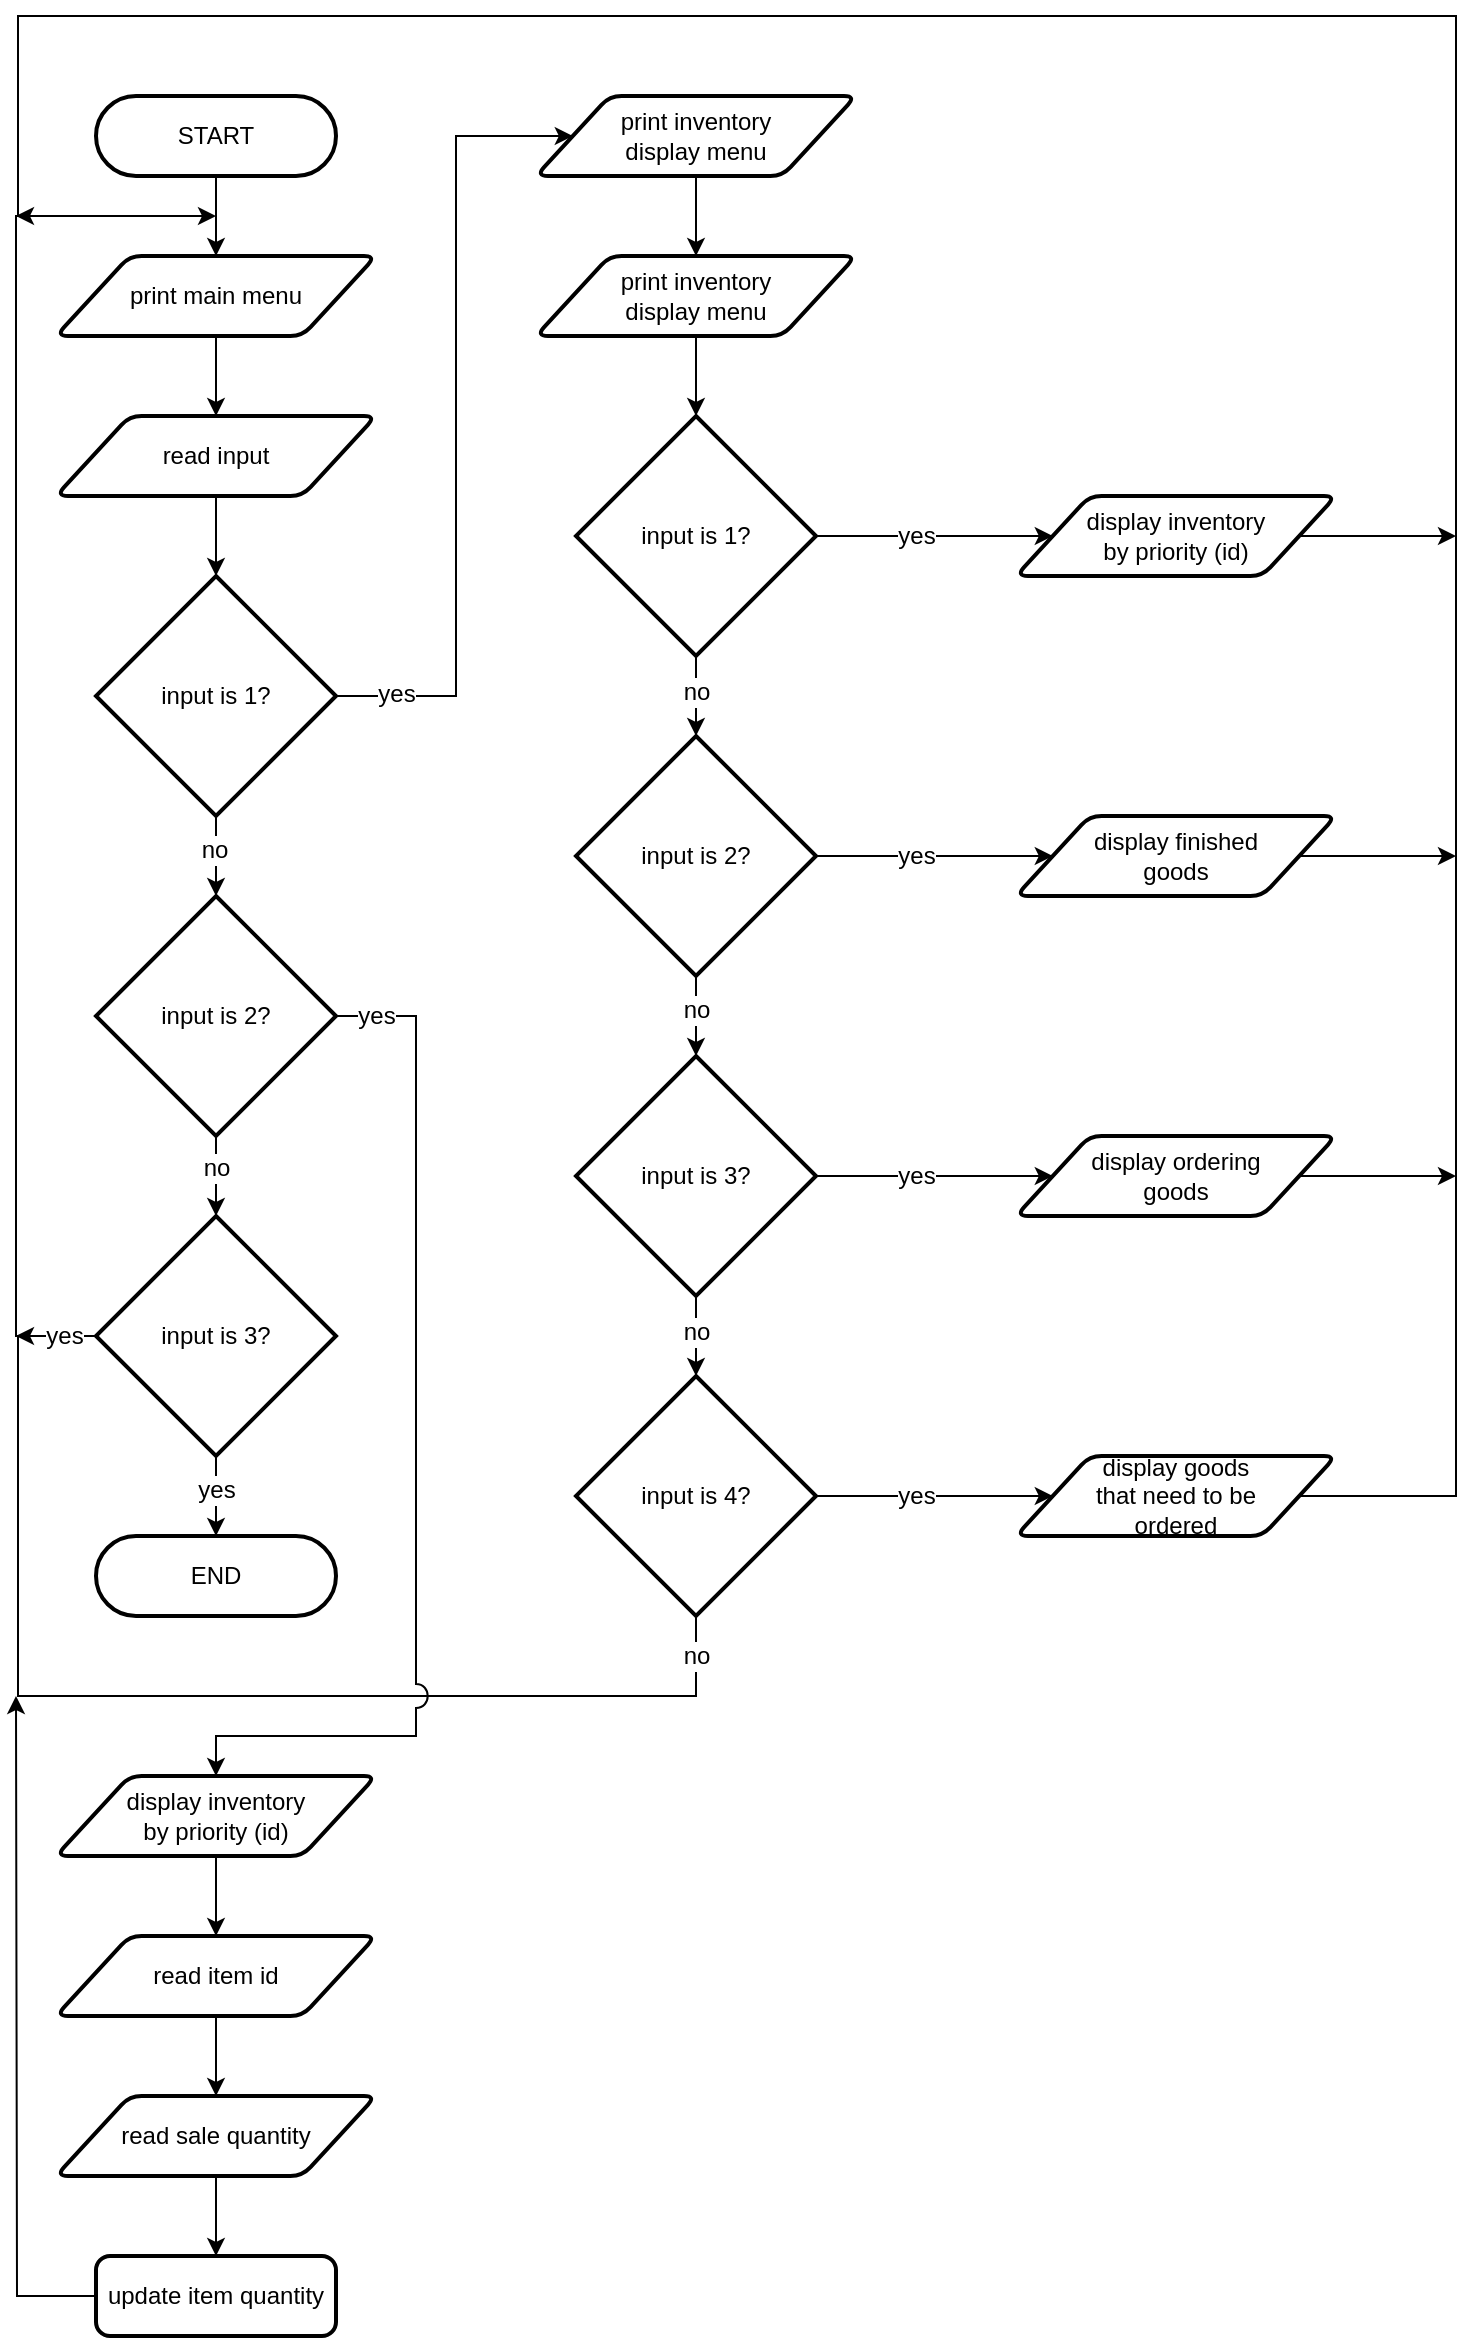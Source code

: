 <mxfile version="21.6.6" type="device">
  <diagram name="Page-1" id="PY2M9GYCqYlyKJx1E7Tt">
    <mxGraphModel dx="2206" dy="1212" grid="1" gridSize="10" guides="1" tooltips="1" connect="1" arrows="1" fold="1" page="0" pageScale="1" pageWidth="850" pageHeight="1100" math="0" shadow="0">
      <root>
        <mxCell id="0" />
        <mxCell id="1" parent="0" />
        <mxCell id="WAfRJhl1cSiEHKuEGv_O-5" value="" style="edgeStyle=orthogonalEdgeStyle;rounded=0;orthogonalLoop=1;jettySize=auto;html=1;" edge="1" parent="1" source="WAfRJhl1cSiEHKuEGv_O-2" target="WAfRJhl1cSiEHKuEGv_O-3">
          <mxGeometry relative="1" as="geometry" />
        </mxCell>
        <mxCell id="WAfRJhl1cSiEHKuEGv_O-2" value="START" style="html=1;dashed=0;whiteSpace=wrap;shape=mxgraph.dfd.start;strokeWidth=2;" vertex="1" parent="1">
          <mxGeometry x="280" y="160" width="120" height="40" as="geometry" />
        </mxCell>
        <mxCell id="WAfRJhl1cSiEHKuEGv_O-6" value="" style="edgeStyle=orthogonalEdgeStyle;rounded=0;orthogonalLoop=1;jettySize=auto;html=1;" edge="1" parent="1" source="WAfRJhl1cSiEHKuEGv_O-3" target="WAfRJhl1cSiEHKuEGv_O-4">
          <mxGeometry relative="1" as="geometry" />
        </mxCell>
        <mxCell id="WAfRJhl1cSiEHKuEGv_O-3" value="print main menu" style="shape=parallelogram;html=1;strokeWidth=2;perimeter=parallelogramPerimeter;whiteSpace=wrap;rounded=1;arcSize=12;size=0.23;" vertex="1" parent="1">
          <mxGeometry x="260" y="240" width="160" height="40" as="geometry" />
        </mxCell>
        <mxCell id="WAfRJhl1cSiEHKuEGv_O-11" value="" style="edgeStyle=orthogonalEdgeStyle;rounded=0;orthogonalLoop=1;jettySize=auto;html=1;" edge="1" parent="1" source="WAfRJhl1cSiEHKuEGv_O-4" target="WAfRJhl1cSiEHKuEGv_O-7">
          <mxGeometry relative="1" as="geometry" />
        </mxCell>
        <mxCell id="WAfRJhl1cSiEHKuEGv_O-4" value="read input" style="shape=parallelogram;html=1;strokeWidth=2;perimeter=parallelogramPerimeter;whiteSpace=wrap;rounded=1;arcSize=12;size=0.23;" vertex="1" parent="1">
          <mxGeometry x="260" y="320" width="160" height="40" as="geometry" />
        </mxCell>
        <mxCell id="WAfRJhl1cSiEHKuEGv_O-9" value="" style="edgeStyle=orthogonalEdgeStyle;rounded=0;orthogonalLoop=1;jettySize=auto;html=1;" edge="1" parent="1" source="WAfRJhl1cSiEHKuEGv_O-7" target="WAfRJhl1cSiEHKuEGv_O-8">
          <mxGeometry relative="1" as="geometry" />
        </mxCell>
        <mxCell id="WAfRJhl1cSiEHKuEGv_O-10" value="no" style="edgeLabel;html=1;align=center;verticalAlign=middle;resizable=0;points=[];fontSize=12;" vertex="1" connectable="0" parent="WAfRJhl1cSiEHKuEGv_O-9">
          <mxGeometry x="-0.142" y="-2" relative="1" as="geometry">
            <mxPoint x="1" as="offset" />
          </mxGeometry>
        </mxCell>
        <mxCell id="WAfRJhl1cSiEHKuEGv_O-21" style="edgeStyle=orthogonalEdgeStyle;rounded=0;orthogonalLoop=1;jettySize=auto;html=1;exitX=1;exitY=0.5;exitDx=0;exitDy=0;exitPerimeter=0;entryX=0;entryY=0.5;entryDx=0;entryDy=0;" edge="1" parent="1" source="WAfRJhl1cSiEHKuEGv_O-7" target="WAfRJhl1cSiEHKuEGv_O-20">
          <mxGeometry relative="1" as="geometry">
            <Array as="points">
              <mxPoint x="460" y="460" />
              <mxPoint x="460" y="180" />
            </Array>
          </mxGeometry>
        </mxCell>
        <mxCell id="WAfRJhl1cSiEHKuEGv_O-22" value="yes" style="edgeLabel;html=1;align=center;verticalAlign=middle;resizable=0;points=[];fontSize=12;" vertex="1" connectable="0" parent="WAfRJhl1cSiEHKuEGv_O-21">
          <mxGeometry x="-0.851" y="2" relative="1" as="geometry">
            <mxPoint y="1" as="offset" />
          </mxGeometry>
        </mxCell>
        <mxCell id="WAfRJhl1cSiEHKuEGv_O-7" value="input is 1?" style="strokeWidth=2;html=1;shape=mxgraph.flowchart.decision;whiteSpace=wrap;" vertex="1" parent="1">
          <mxGeometry x="280" y="400" width="120" height="120" as="geometry" />
        </mxCell>
        <mxCell id="WAfRJhl1cSiEHKuEGv_O-13" value="" style="edgeStyle=orthogonalEdgeStyle;rounded=0;orthogonalLoop=1;jettySize=auto;html=1;" edge="1" parent="1" source="WAfRJhl1cSiEHKuEGv_O-8" target="WAfRJhl1cSiEHKuEGv_O-12">
          <mxGeometry relative="1" as="geometry" />
        </mxCell>
        <mxCell id="WAfRJhl1cSiEHKuEGv_O-14" value="no" style="edgeLabel;html=1;align=center;verticalAlign=middle;resizable=0;points=[];fontSize=12;" vertex="1" connectable="0" parent="WAfRJhl1cSiEHKuEGv_O-13">
          <mxGeometry x="-0.226" y="-1" relative="1" as="geometry">
            <mxPoint x="1" as="offset" />
          </mxGeometry>
        </mxCell>
        <mxCell id="WAfRJhl1cSiEHKuEGv_O-8" value="input is 2?" style="strokeWidth=2;html=1;shape=mxgraph.flowchart.decision;whiteSpace=wrap;" vertex="1" parent="1">
          <mxGeometry x="280" y="560" width="120" height="120" as="geometry" />
        </mxCell>
        <mxCell id="WAfRJhl1cSiEHKuEGv_O-16" value="" style="edgeStyle=orthogonalEdgeStyle;rounded=0;orthogonalLoop=1;jettySize=auto;html=1;" edge="1" parent="1" source="WAfRJhl1cSiEHKuEGv_O-12" target="WAfRJhl1cSiEHKuEGv_O-15">
          <mxGeometry relative="1" as="geometry" />
        </mxCell>
        <mxCell id="WAfRJhl1cSiEHKuEGv_O-17" value="yes" style="edgeLabel;html=1;align=center;verticalAlign=middle;resizable=0;points=[];fontSize=12;" vertex="1" connectable="0" parent="WAfRJhl1cSiEHKuEGv_O-16">
          <mxGeometry x="-0.139" relative="1" as="geometry">
            <mxPoint as="offset" />
          </mxGeometry>
        </mxCell>
        <mxCell id="WAfRJhl1cSiEHKuEGv_O-18" style="edgeStyle=orthogonalEdgeStyle;rounded=0;orthogonalLoop=1;jettySize=auto;html=1;exitX=0;exitY=0.5;exitDx=0;exitDy=0;exitPerimeter=0;" edge="1" parent="1" source="WAfRJhl1cSiEHKuEGv_O-12">
          <mxGeometry relative="1" as="geometry">
            <mxPoint x="340" y="220" as="targetPoint" />
            <Array as="points">
              <mxPoint x="240" y="780" />
              <mxPoint x="240" y="220" />
            </Array>
          </mxGeometry>
        </mxCell>
        <mxCell id="WAfRJhl1cSiEHKuEGv_O-19" value="yes" style="edgeLabel;html=1;align=center;verticalAlign=middle;resizable=0;points=[];fontSize=12;" vertex="1" connectable="0" parent="WAfRJhl1cSiEHKuEGv_O-18">
          <mxGeometry x="-0.953" relative="1" as="geometry">
            <mxPoint as="offset" />
          </mxGeometry>
        </mxCell>
        <mxCell id="WAfRJhl1cSiEHKuEGv_O-12" value="input is 3?" style="strokeWidth=2;html=1;shape=mxgraph.flowchart.decision;whiteSpace=wrap;" vertex="1" parent="1">
          <mxGeometry x="280" y="720" width="120" height="120" as="geometry" />
        </mxCell>
        <mxCell id="WAfRJhl1cSiEHKuEGv_O-15" value="END" style="html=1;dashed=0;whiteSpace=wrap;shape=mxgraph.dfd.start;strokeWidth=2;" vertex="1" parent="1">
          <mxGeometry x="280" y="880" width="120" height="40" as="geometry" />
        </mxCell>
        <mxCell id="WAfRJhl1cSiEHKuEGv_O-24" value="" style="edgeStyle=orthogonalEdgeStyle;rounded=0;orthogonalLoop=1;jettySize=auto;html=1;" edge="1" parent="1" source="WAfRJhl1cSiEHKuEGv_O-20" target="WAfRJhl1cSiEHKuEGv_O-23">
          <mxGeometry relative="1" as="geometry" />
        </mxCell>
        <mxCell id="WAfRJhl1cSiEHKuEGv_O-20" value="print inventory &lt;br&gt;display menu" style="shape=parallelogram;html=1;strokeWidth=2;perimeter=parallelogramPerimeter;whiteSpace=wrap;rounded=1;arcSize=12;size=0.23;" vertex="1" parent="1">
          <mxGeometry x="500" y="160" width="160" height="40" as="geometry" />
        </mxCell>
        <mxCell id="WAfRJhl1cSiEHKuEGv_O-26" value="" style="edgeStyle=orthogonalEdgeStyle;rounded=0;orthogonalLoop=1;jettySize=auto;html=1;" edge="1" parent="1" source="WAfRJhl1cSiEHKuEGv_O-23" target="WAfRJhl1cSiEHKuEGv_O-25">
          <mxGeometry relative="1" as="geometry" />
        </mxCell>
        <mxCell id="WAfRJhl1cSiEHKuEGv_O-23" value="print inventory &lt;br&gt;display menu" style="shape=parallelogram;html=1;strokeWidth=2;perimeter=parallelogramPerimeter;whiteSpace=wrap;rounded=1;arcSize=12;size=0.23;" vertex="1" parent="1">
          <mxGeometry x="500" y="240" width="160" height="40" as="geometry" />
        </mxCell>
        <mxCell id="WAfRJhl1cSiEHKuEGv_O-31" value="" style="edgeStyle=orthogonalEdgeStyle;rounded=0;orthogonalLoop=1;jettySize=auto;html=1;" edge="1" parent="1" source="WAfRJhl1cSiEHKuEGv_O-25" target="WAfRJhl1cSiEHKuEGv_O-28">
          <mxGeometry relative="1" as="geometry" />
        </mxCell>
        <mxCell id="WAfRJhl1cSiEHKuEGv_O-32" value="no" style="edgeLabel;html=1;align=center;verticalAlign=middle;resizable=0;points=[];fontSize=12;" vertex="1" connectable="0" parent="WAfRJhl1cSiEHKuEGv_O-31">
          <mxGeometry x="-0.126" y="1" relative="1" as="geometry">
            <mxPoint x="-1" as="offset" />
          </mxGeometry>
        </mxCell>
        <mxCell id="WAfRJhl1cSiEHKuEGv_O-40" value="" style="edgeStyle=orthogonalEdgeStyle;rounded=0;orthogonalLoop=1;jettySize=auto;html=1;entryX=0;entryY=0.5;entryDx=0;entryDy=0;" edge="1" parent="1" source="WAfRJhl1cSiEHKuEGv_O-25" target="WAfRJhl1cSiEHKuEGv_O-39">
          <mxGeometry relative="1" as="geometry">
            <mxPoint x="700" y="350" as="targetPoint" />
          </mxGeometry>
        </mxCell>
        <mxCell id="WAfRJhl1cSiEHKuEGv_O-41" value="yes" style="edgeLabel;html=1;align=center;verticalAlign=middle;resizable=0;points=[];fontSize=12;" vertex="1" connectable="0" parent="WAfRJhl1cSiEHKuEGv_O-40">
          <mxGeometry x="-0.158" y="-1" relative="1" as="geometry">
            <mxPoint y="-1" as="offset" />
          </mxGeometry>
        </mxCell>
        <mxCell id="WAfRJhl1cSiEHKuEGv_O-25" value="input is 1?" style="strokeWidth=2;html=1;shape=mxgraph.flowchart.decision;whiteSpace=wrap;" vertex="1" parent="1">
          <mxGeometry x="520" y="320" width="120" height="120" as="geometry" />
        </mxCell>
        <mxCell id="WAfRJhl1cSiEHKuEGv_O-33" value="" style="edgeStyle=orthogonalEdgeStyle;rounded=0;orthogonalLoop=1;jettySize=auto;html=1;" edge="1" parent="1" source="WAfRJhl1cSiEHKuEGv_O-28" target="WAfRJhl1cSiEHKuEGv_O-29">
          <mxGeometry relative="1" as="geometry" />
        </mxCell>
        <mxCell id="WAfRJhl1cSiEHKuEGv_O-34" value="no" style="edgeLabel;html=1;align=center;verticalAlign=middle;resizable=0;points=[];fontSize=12;" vertex="1" connectable="0" parent="WAfRJhl1cSiEHKuEGv_O-33">
          <mxGeometry x="-0.143" relative="1" as="geometry">
            <mxPoint as="offset" />
          </mxGeometry>
        </mxCell>
        <mxCell id="WAfRJhl1cSiEHKuEGv_O-28" value="input is 2?" style="strokeWidth=2;html=1;shape=mxgraph.flowchart.decision;whiteSpace=wrap;" vertex="1" parent="1">
          <mxGeometry x="520" y="480" width="120" height="120" as="geometry" />
        </mxCell>
        <mxCell id="WAfRJhl1cSiEHKuEGv_O-35" value="" style="edgeStyle=orthogonalEdgeStyle;rounded=0;orthogonalLoop=1;jettySize=auto;html=1;" edge="1" parent="1" source="WAfRJhl1cSiEHKuEGv_O-29" target="WAfRJhl1cSiEHKuEGv_O-30">
          <mxGeometry relative="1" as="geometry" />
        </mxCell>
        <mxCell id="WAfRJhl1cSiEHKuEGv_O-36" value="no" style="edgeLabel;html=1;align=center;verticalAlign=middle;resizable=0;points=[];fontSize=12;" vertex="1" connectable="0" parent="WAfRJhl1cSiEHKuEGv_O-35">
          <mxGeometry x="-0.102" relative="1" as="geometry">
            <mxPoint as="offset" />
          </mxGeometry>
        </mxCell>
        <mxCell id="WAfRJhl1cSiEHKuEGv_O-29" value="input is 3?" style="strokeWidth=2;html=1;shape=mxgraph.flowchart.decision;whiteSpace=wrap;" vertex="1" parent="1">
          <mxGeometry x="520" y="640" width="120" height="120" as="geometry" />
        </mxCell>
        <mxCell id="WAfRJhl1cSiEHKuEGv_O-37" style="edgeStyle=orthogonalEdgeStyle;rounded=0;orthogonalLoop=1;jettySize=auto;html=1;exitX=0.5;exitY=1;exitDx=0;exitDy=0;exitPerimeter=0;" edge="1" parent="1" source="WAfRJhl1cSiEHKuEGv_O-30">
          <mxGeometry relative="1" as="geometry">
            <mxPoint x="240" y="780" as="targetPoint" />
            <Array as="points">
              <mxPoint x="580" y="960" />
              <mxPoint x="241" y="960" />
              <mxPoint x="241" y="780" />
            </Array>
          </mxGeometry>
        </mxCell>
        <mxCell id="WAfRJhl1cSiEHKuEGv_O-38" value="no" style="edgeLabel;html=1;align=center;verticalAlign=middle;resizable=0;points=[];fontSize=12;" vertex="1" connectable="0" parent="WAfRJhl1cSiEHKuEGv_O-37">
          <mxGeometry x="-0.928" relative="1" as="geometry">
            <mxPoint as="offset" />
          </mxGeometry>
        </mxCell>
        <mxCell id="WAfRJhl1cSiEHKuEGv_O-30" value="input is 4?" style="strokeWidth=2;html=1;shape=mxgraph.flowchart.decision;whiteSpace=wrap;" vertex="1" parent="1">
          <mxGeometry x="520" y="800" width="120" height="120" as="geometry" />
        </mxCell>
        <mxCell id="WAfRJhl1cSiEHKuEGv_O-52" style="edgeStyle=orthogonalEdgeStyle;rounded=0;orthogonalLoop=1;jettySize=auto;html=1;exitX=1;exitY=0.5;exitDx=0;exitDy=0;" edge="1" parent="1" source="WAfRJhl1cSiEHKuEGv_O-39">
          <mxGeometry relative="1" as="geometry">
            <mxPoint x="960" y="380" as="targetPoint" />
            <Array as="points">
              <mxPoint x="930" y="380" />
              <mxPoint x="930" y="380" />
            </Array>
          </mxGeometry>
        </mxCell>
        <mxCell id="WAfRJhl1cSiEHKuEGv_O-39" value="display inventory&lt;br&gt;by priority (id)" style="shape=parallelogram;html=1;strokeWidth=2;perimeter=parallelogramPerimeter;whiteSpace=wrap;rounded=1;arcSize=12;size=0.23;" vertex="1" parent="1">
          <mxGeometry x="740" y="360" width="160" height="40" as="geometry" />
        </mxCell>
        <mxCell id="WAfRJhl1cSiEHKuEGv_O-42" value="" style="edgeStyle=orthogonalEdgeStyle;rounded=0;orthogonalLoop=1;jettySize=auto;html=1;entryX=0;entryY=0.5;entryDx=0;entryDy=0;exitX=1;exitY=0.5;exitDx=0;exitDy=0;exitPerimeter=0;" edge="1" parent="1" target="WAfRJhl1cSiEHKuEGv_O-44" source="WAfRJhl1cSiEHKuEGv_O-28">
          <mxGeometry relative="1" as="geometry">
            <mxPoint x="680" y="540" as="sourcePoint" />
            <mxPoint x="740" y="510" as="targetPoint" />
          </mxGeometry>
        </mxCell>
        <mxCell id="WAfRJhl1cSiEHKuEGv_O-43" value="yes" style="edgeLabel;html=1;align=center;verticalAlign=middle;resizable=0;points=[];fontSize=12;" vertex="1" connectable="0" parent="WAfRJhl1cSiEHKuEGv_O-42">
          <mxGeometry x="-0.158" y="-1" relative="1" as="geometry">
            <mxPoint y="-1" as="offset" />
          </mxGeometry>
        </mxCell>
        <mxCell id="WAfRJhl1cSiEHKuEGv_O-53" style="edgeStyle=orthogonalEdgeStyle;rounded=0;orthogonalLoop=1;jettySize=auto;html=1;exitX=1;exitY=0.5;exitDx=0;exitDy=0;" edge="1" parent="1" source="WAfRJhl1cSiEHKuEGv_O-44">
          <mxGeometry relative="1" as="geometry">
            <mxPoint x="960" y="540" as="targetPoint" />
          </mxGeometry>
        </mxCell>
        <mxCell id="WAfRJhl1cSiEHKuEGv_O-44" value="display finished&lt;br&gt;goods" style="shape=parallelogram;html=1;strokeWidth=2;perimeter=parallelogramPerimeter;whiteSpace=wrap;rounded=1;arcSize=12;size=0.23;" vertex="1" parent="1">
          <mxGeometry x="740" y="520" width="160" height="40" as="geometry" />
        </mxCell>
        <mxCell id="WAfRJhl1cSiEHKuEGv_O-45" value="" style="edgeStyle=orthogonalEdgeStyle;rounded=0;orthogonalLoop=1;jettySize=auto;html=1;exitX=1;exitY=0.5;exitDx=0;exitDy=0;exitPerimeter=0;" edge="1" parent="1" target="WAfRJhl1cSiEHKuEGv_O-47" source="WAfRJhl1cSiEHKuEGv_O-29">
          <mxGeometry relative="1" as="geometry">
            <mxPoint x="660" y="680" as="sourcePoint" />
          </mxGeometry>
        </mxCell>
        <mxCell id="WAfRJhl1cSiEHKuEGv_O-46" value="yes" style="edgeLabel;html=1;align=center;verticalAlign=middle;resizable=0;points=[];fontSize=12;" vertex="1" connectable="0" parent="WAfRJhl1cSiEHKuEGv_O-45">
          <mxGeometry x="-0.158" y="-1" relative="1" as="geometry">
            <mxPoint y="-1" as="offset" />
          </mxGeometry>
        </mxCell>
        <mxCell id="WAfRJhl1cSiEHKuEGv_O-54" style="edgeStyle=orthogonalEdgeStyle;rounded=0;orthogonalLoop=1;jettySize=auto;html=1;exitX=1;exitY=0.5;exitDx=0;exitDy=0;" edge="1" parent="1" source="WAfRJhl1cSiEHKuEGv_O-47">
          <mxGeometry relative="1" as="geometry">
            <mxPoint x="960" y="700" as="targetPoint" />
            <Array as="points">
              <mxPoint x="881" y="700" />
            </Array>
          </mxGeometry>
        </mxCell>
        <mxCell id="WAfRJhl1cSiEHKuEGv_O-47" value="display ordering&lt;br&gt;goods" style="shape=parallelogram;html=1;strokeWidth=2;perimeter=parallelogramPerimeter;whiteSpace=wrap;rounded=1;arcSize=12;size=0.23;" vertex="1" parent="1">
          <mxGeometry x="740" y="680" width="160" height="40" as="geometry" />
        </mxCell>
        <mxCell id="WAfRJhl1cSiEHKuEGv_O-49" value="" style="edgeStyle=orthogonalEdgeStyle;rounded=0;orthogonalLoop=1;jettySize=auto;html=1;exitX=1;exitY=0.5;exitDx=0;exitDy=0;exitPerimeter=0;" edge="1" parent="1" target="WAfRJhl1cSiEHKuEGv_O-51" source="WAfRJhl1cSiEHKuEGv_O-30">
          <mxGeometry relative="1" as="geometry">
            <mxPoint x="650" y="880" as="sourcePoint" />
          </mxGeometry>
        </mxCell>
        <mxCell id="WAfRJhl1cSiEHKuEGv_O-50" value="yes" style="edgeLabel;html=1;align=center;verticalAlign=middle;resizable=0;points=[];fontSize=12;" vertex="1" connectable="0" parent="WAfRJhl1cSiEHKuEGv_O-49">
          <mxGeometry x="-0.158" y="-1" relative="1" as="geometry">
            <mxPoint y="-1" as="offset" />
          </mxGeometry>
        </mxCell>
        <mxCell id="WAfRJhl1cSiEHKuEGv_O-55" style="edgeStyle=orthogonalEdgeStyle;rounded=0;orthogonalLoop=1;jettySize=auto;html=1;exitX=1;exitY=0.5;exitDx=0;exitDy=0;" edge="1" parent="1" source="WAfRJhl1cSiEHKuEGv_O-51">
          <mxGeometry relative="1" as="geometry">
            <mxPoint x="240" y="220" as="targetPoint" />
            <Array as="points">
              <mxPoint x="960" y="860" />
              <mxPoint x="960" y="120" />
              <mxPoint x="241" y="120" />
              <mxPoint x="241" y="220" />
            </Array>
          </mxGeometry>
        </mxCell>
        <mxCell id="WAfRJhl1cSiEHKuEGv_O-51" value="display goods &lt;br&gt;that need to be&lt;br&gt;ordered" style="shape=parallelogram;html=1;strokeWidth=2;perimeter=parallelogramPerimeter;whiteSpace=wrap;rounded=1;arcSize=12;size=0.23;" vertex="1" parent="1">
          <mxGeometry x="740" y="840" width="160" height="40" as="geometry" />
        </mxCell>
        <mxCell id="WAfRJhl1cSiEHKuEGv_O-62" value="" style="edgeStyle=orthogonalEdgeStyle;rounded=0;orthogonalLoop=1;jettySize=auto;html=1;" edge="1" parent="1" source="WAfRJhl1cSiEHKuEGv_O-57" target="WAfRJhl1cSiEHKuEGv_O-60">
          <mxGeometry relative="1" as="geometry" />
        </mxCell>
        <mxCell id="WAfRJhl1cSiEHKuEGv_O-57" value="display inventory&lt;br&gt;by priority (id)" style="shape=parallelogram;html=1;strokeWidth=2;perimeter=parallelogramPerimeter;whiteSpace=wrap;rounded=1;arcSize=12;size=0.23;" vertex="1" parent="1">
          <mxGeometry x="260" y="1000" width="160" height="40" as="geometry" />
        </mxCell>
        <mxCell id="WAfRJhl1cSiEHKuEGv_O-58" style="edgeStyle=orthogonalEdgeStyle;rounded=0;orthogonalLoop=1;jettySize=auto;html=1;exitX=1;exitY=0.5;exitDx=0;exitDy=0;exitPerimeter=0;entryX=0.5;entryY=0;entryDx=0;entryDy=0;jumpStyle=arc;jumpSize=12;" edge="1" parent="1" source="WAfRJhl1cSiEHKuEGv_O-8" target="WAfRJhl1cSiEHKuEGv_O-57">
          <mxGeometry relative="1" as="geometry">
            <Array as="points">
              <mxPoint x="440" y="620" />
              <mxPoint x="440" y="980" />
              <mxPoint x="340" y="980" />
            </Array>
          </mxGeometry>
        </mxCell>
        <mxCell id="WAfRJhl1cSiEHKuEGv_O-59" value="yes" style="edgeLabel;html=1;align=center;verticalAlign=middle;resizable=0;points=[];fontSize=12;" vertex="1" connectable="0" parent="WAfRJhl1cSiEHKuEGv_O-58">
          <mxGeometry x="-0.925" y="3" relative="1" as="geometry">
            <mxPoint y="3" as="offset" />
          </mxGeometry>
        </mxCell>
        <mxCell id="WAfRJhl1cSiEHKuEGv_O-63" value="" style="edgeStyle=orthogonalEdgeStyle;rounded=0;orthogonalLoop=1;jettySize=auto;html=1;" edge="1" parent="1" source="WAfRJhl1cSiEHKuEGv_O-60" target="WAfRJhl1cSiEHKuEGv_O-61">
          <mxGeometry relative="1" as="geometry" />
        </mxCell>
        <mxCell id="WAfRJhl1cSiEHKuEGv_O-60" value="read item id" style="shape=parallelogram;html=1;strokeWidth=2;perimeter=parallelogramPerimeter;whiteSpace=wrap;rounded=1;arcSize=12;size=0.23;" vertex="1" parent="1">
          <mxGeometry x="260" y="1080" width="160" height="40" as="geometry" />
        </mxCell>
        <mxCell id="WAfRJhl1cSiEHKuEGv_O-65" value="" style="edgeStyle=orthogonalEdgeStyle;rounded=0;orthogonalLoop=1;jettySize=auto;html=1;" edge="1" parent="1" source="WAfRJhl1cSiEHKuEGv_O-61" target="WAfRJhl1cSiEHKuEGv_O-64">
          <mxGeometry relative="1" as="geometry" />
        </mxCell>
        <mxCell id="WAfRJhl1cSiEHKuEGv_O-61" value="read sale quantity" style="shape=parallelogram;html=1;strokeWidth=2;perimeter=parallelogramPerimeter;whiteSpace=wrap;rounded=1;arcSize=12;size=0.23;" vertex="1" parent="1">
          <mxGeometry x="260" y="1160" width="160" height="40" as="geometry" />
        </mxCell>
        <mxCell id="WAfRJhl1cSiEHKuEGv_O-66" style="edgeStyle=orthogonalEdgeStyle;rounded=0;orthogonalLoop=1;jettySize=auto;html=1;exitX=0;exitY=0.5;exitDx=0;exitDy=0;" edge="1" parent="1" source="WAfRJhl1cSiEHKuEGv_O-64">
          <mxGeometry relative="1" as="geometry">
            <mxPoint x="240" y="960" as="targetPoint" />
          </mxGeometry>
        </mxCell>
        <mxCell id="WAfRJhl1cSiEHKuEGv_O-64" value="update item quantity" style="rounded=1;whiteSpace=wrap;html=1;absoluteArcSize=1;arcSize=14;strokeWidth=2;" vertex="1" parent="1">
          <mxGeometry x="280" y="1240" width="120" height="40" as="geometry" />
        </mxCell>
      </root>
    </mxGraphModel>
  </diagram>
</mxfile>

